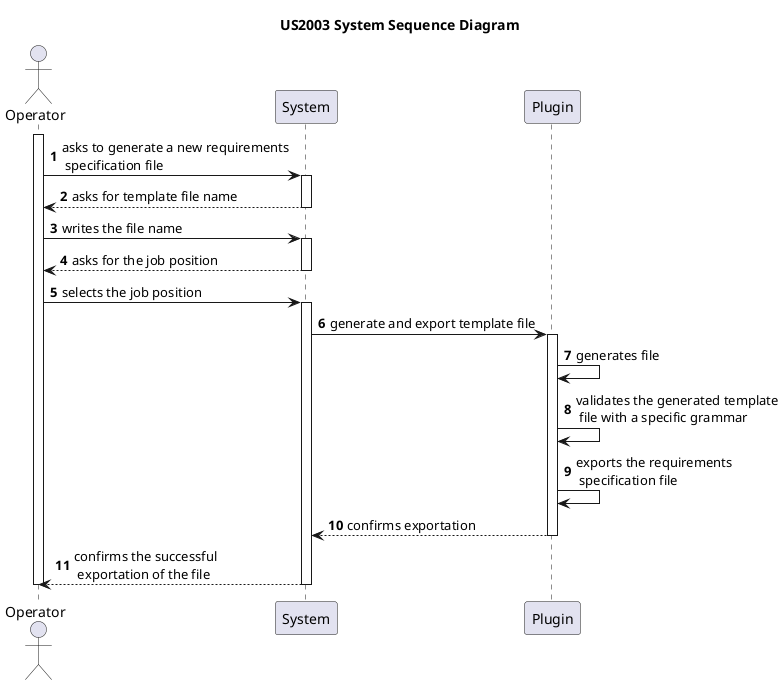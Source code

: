 @startuml US2003_SSD
autonumber

title US2003 System Sequence Diagram

actor "Operator" as OP
participant "System" as SYS
participant "Plugin" as PLU

activate OP

OP -> SYS : asks to generate a new requirements\n specification file

activate SYS

    SYS --> OP : asks for template file name
deactivate SYS

OP -> SYS : writes the file name
activate SYS

SYS --> OP : asks for the job position
deactivate SYS

OP -> SYS : selects the job position
activate SYS

SYS -> PLU : generate and export template file
activate PLU

PLU -> PLU : generates file

PLU -> PLU : validates the generated template\n file with a specific grammar

PLU -> PLU : exports the requirements\n specification file

PLU --> SYS : confirms exportation
deactivate PLU

SYS --> OP : confirms the successful\n exportation of the file
deactivate SYS


deactivate OP

@enduml